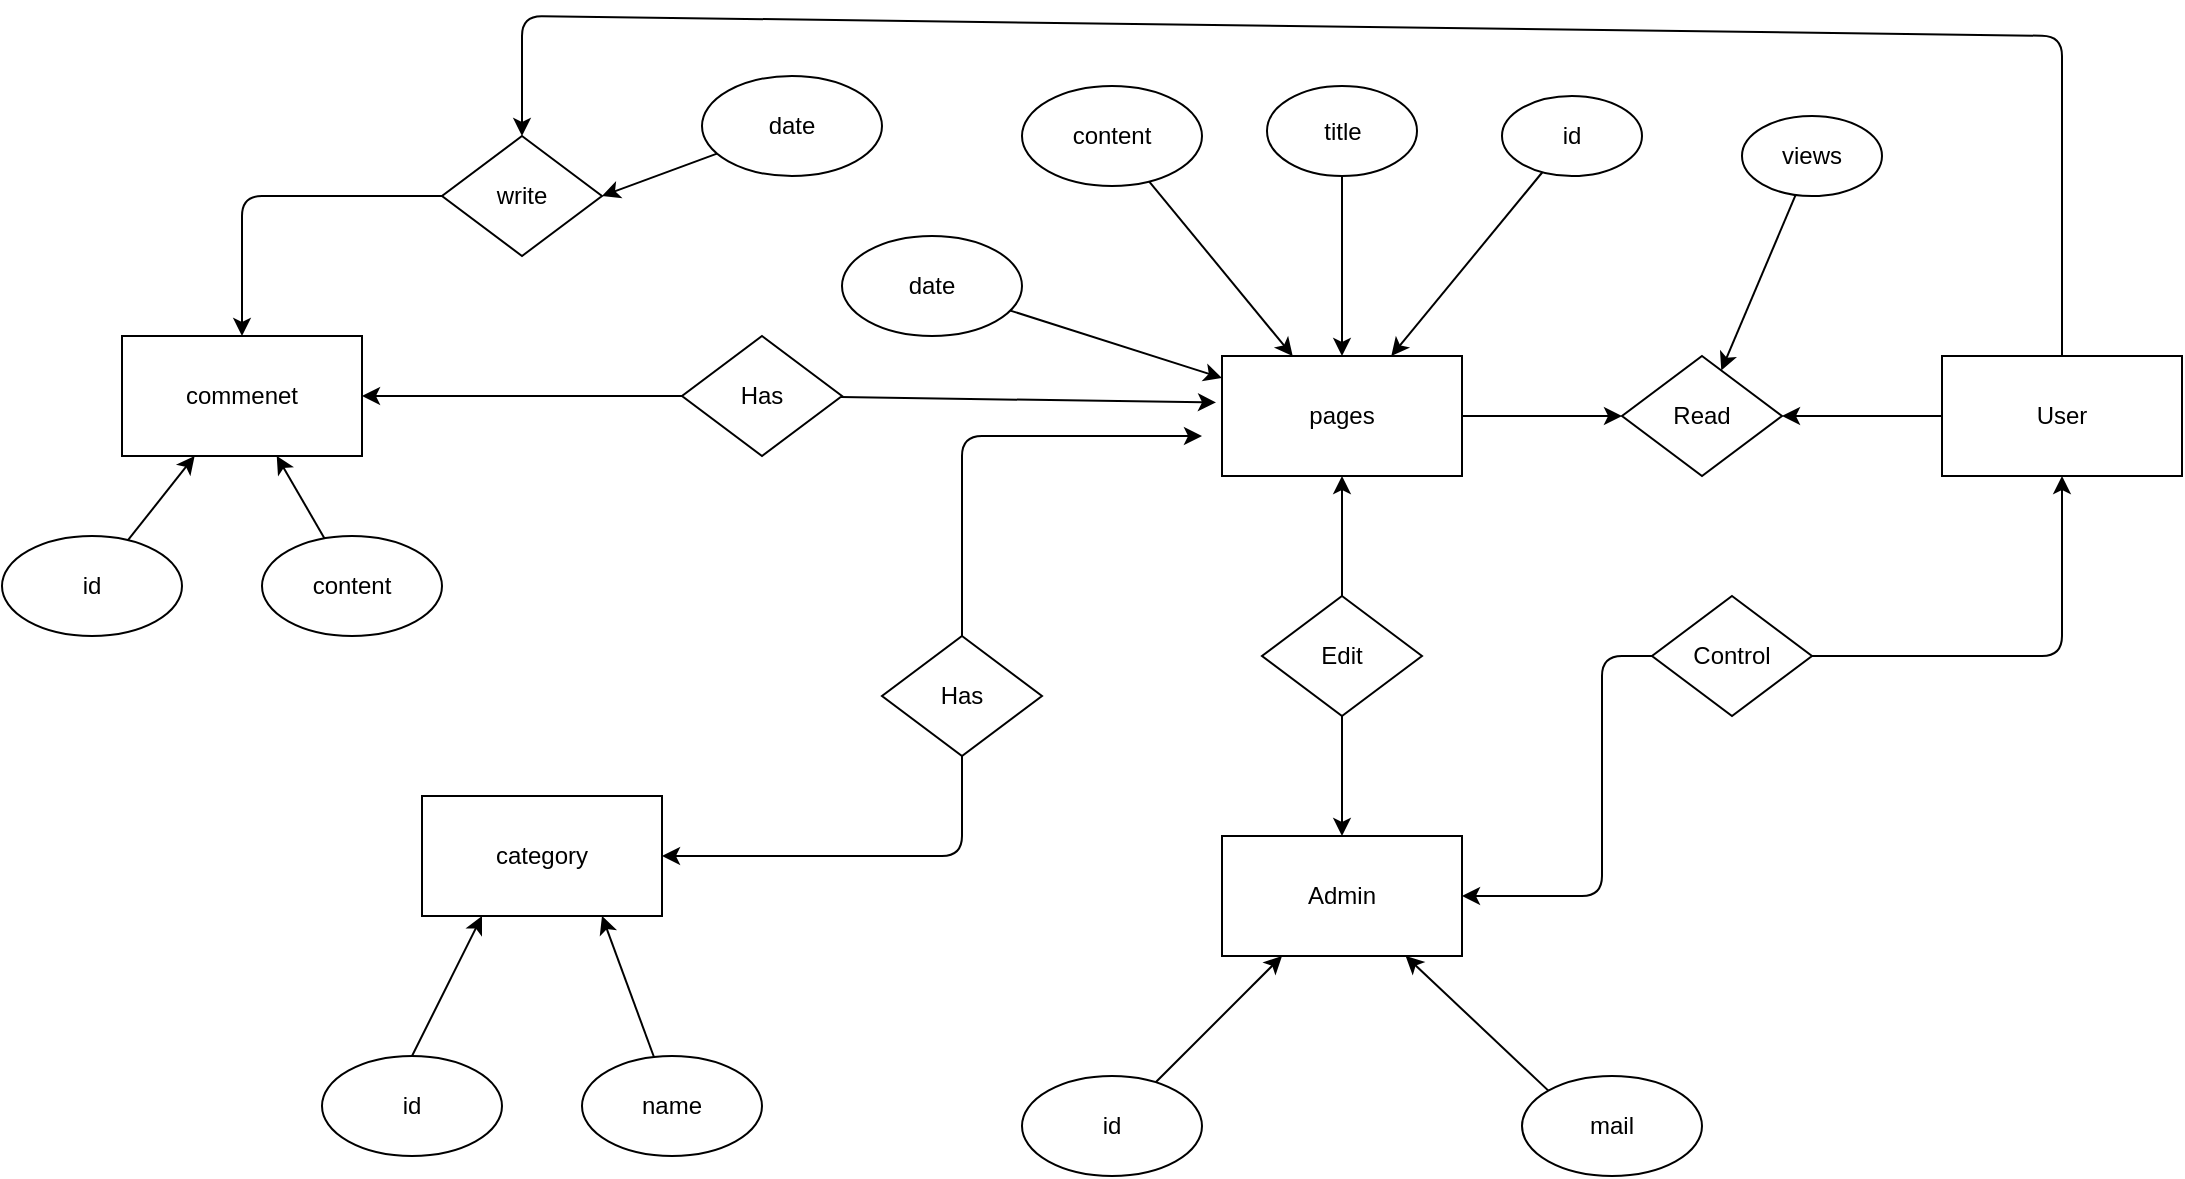 <mxfile>
    <diagram id="RWboQkBINTDtPP2XNWBB" name="Page-1">
        <mxGraphModel dx="1634" dy="1638" grid="1" gridSize="10" guides="1" tooltips="1" connect="1" arrows="1" fold="1" page="1" pageScale="1" pageWidth="850" pageHeight="1100" math="0" shadow="0">
            <root>
                <mxCell id="0"/>
                <mxCell id="1" parent="0"/>
                <mxCell id="6" style="edgeStyle=none;html=1;exitX=1;exitY=0.5;exitDx=0;exitDy=0;entryX=0;entryY=0.5;entryDx=0;entryDy=0;" parent="1" target="4" edge="1">
                    <mxGeometry relative="1" as="geometry">
                        <mxPoint x="330" y="150" as="sourcePoint"/>
                    </mxGeometry>
                </mxCell>
                <mxCell id="5" style="edgeStyle=none;html=1;exitX=0;exitY=0.5;exitDx=0;exitDy=0;" parent="1" target="4" edge="1">
                    <mxGeometry relative="1" as="geometry">
                        <mxPoint x="570" y="150" as="sourcePoint"/>
                    </mxGeometry>
                </mxCell>
                <mxCell id="4" value="Read" style="rhombus;whiteSpace=wrap;html=1;" parent="1" vertex="1">
                    <mxGeometry x="410" y="120" width="80" height="60" as="geometry"/>
                </mxCell>
                <mxCell id="12" value="" style="edgeStyle=none;html=1;" parent="1" source="7" target="8" edge="1">
                    <mxGeometry relative="1" as="geometry"/>
                </mxCell>
                <mxCell id="7" value="id" style="ellipse;whiteSpace=wrap;html=1;" parent="1" vertex="1">
                    <mxGeometry x="350" y="-10" width="70" height="40" as="geometry"/>
                </mxCell>
                <mxCell id="8" value="pages" style="rounded=0;whiteSpace=wrap;html=1;" parent="1" vertex="1">
                    <mxGeometry x="210" y="120" width="120" height="60" as="geometry"/>
                </mxCell>
                <mxCell id="61" style="edgeStyle=none;html=1;exitX=0.5;exitY=0;exitDx=0;exitDy=0;entryX=0.5;entryY=0;entryDx=0;entryDy=0;" edge="1" parent="1" source="9" target="60">
                    <mxGeometry relative="1" as="geometry">
                        <mxPoint x="-120" y="-10" as="targetPoint"/>
                        <Array as="points">
                            <mxPoint x="630" y="-40"/>
                            <mxPoint x="-140" y="-50"/>
                        </Array>
                    </mxGeometry>
                </mxCell>
                <mxCell id="9" value="User" style="rounded=0;whiteSpace=wrap;html=1;" parent="1" vertex="1">
                    <mxGeometry x="570" y="120" width="120" height="60" as="geometry"/>
                </mxCell>
                <mxCell id="13" value="" style="edgeStyle=none;html=1;" parent="1" source="10" target="8" edge="1">
                    <mxGeometry relative="1" as="geometry"/>
                </mxCell>
                <mxCell id="10" value="title&lt;span style=&quot;color: rgba(0, 0, 0, 0); font-family: monospace; font-size: 0px; text-align: start;&quot;&gt;%3CmxGraphModel%3E%3Croot%3E%3CmxCell%20id%3D%220%22%2F%3E%3CmxCell%20id%3D%221%22%20parent%3D%220%22%2F%3E%3CmxCell%20id%3D%222%22%20value%3D%22id%22%20style%3D%22ellipse%3BwhiteSpace%3Dwrap%3Bhtml%3D1%3B%22%20vertex%3D%221%22%20parent%3D%221%22%3E%3CmxGeometry%20x%3D%22140%22%20y%3D%22190%22%20width%3D%2260%22%20height%3D%2230%22%20as%3D%22geometry%22%2F%3E%3C%2FmxCell%3E%3C%2Froot%3E%3C%2FmxGraphModel%3E&lt;/span&gt;" style="ellipse;whiteSpace=wrap;html=1;" parent="1" vertex="1">
                    <mxGeometry x="232.5" y="-15" width="75" height="45" as="geometry"/>
                </mxCell>
                <mxCell id="14" value="" style="edgeStyle=none;html=1;" parent="1" source="11" target="8" edge="1">
                    <mxGeometry relative="1" as="geometry"/>
                </mxCell>
                <mxCell id="11" value="content" style="ellipse;whiteSpace=wrap;html=1;" parent="1" vertex="1">
                    <mxGeometry x="110" y="-15" width="90" height="50" as="geometry"/>
                </mxCell>
                <mxCell id="17" value="" style="edgeStyle=none;html=1;" parent="1" source="16" target="4" edge="1">
                    <mxGeometry relative="1" as="geometry"/>
                </mxCell>
                <mxCell id="16" value="views" style="ellipse;whiteSpace=wrap;html=1;" parent="1" vertex="1">
                    <mxGeometry x="470" width="70" height="40" as="geometry"/>
                </mxCell>
                <mxCell id="19" value="" style="edgeStyle=none;html=1;" parent="1" source="18" target="8" edge="1">
                    <mxGeometry relative="1" as="geometry"/>
                </mxCell>
                <mxCell id="18" value="date" style="ellipse;whiteSpace=wrap;html=1;" parent="1" vertex="1">
                    <mxGeometry x="20" y="60" width="90" height="50" as="geometry"/>
                </mxCell>
                <mxCell id="30" value="Admin" style="rounded=0;whiteSpace=wrap;html=1;" parent="1" vertex="1">
                    <mxGeometry x="210" y="360" width="120" height="60" as="geometry"/>
                </mxCell>
                <mxCell id="32" value="" style="edgeStyle=none;html=1;" parent="1" source="31" target="8" edge="1">
                    <mxGeometry relative="1" as="geometry"/>
                </mxCell>
                <mxCell id="33" value="" style="edgeStyle=none;html=1;" parent="1" source="31" target="30" edge="1">
                    <mxGeometry relative="1" as="geometry"/>
                </mxCell>
                <mxCell id="31" value="Edit" style="rhombus;whiteSpace=wrap;html=1;" parent="1" vertex="1">
                    <mxGeometry x="230" y="240" width="80" height="60" as="geometry"/>
                </mxCell>
                <mxCell id="36" value="" style="edgeStyle=none;html=1;" parent="1" source="34" target="30" edge="1">
                    <mxGeometry relative="1" as="geometry"/>
                </mxCell>
                <mxCell id="34" value="id" style="ellipse;whiteSpace=wrap;html=1;" parent="1" vertex="1">
                    <mxGeometry x="110" y="480" width="90" height="50" as="geometry"/>
                </mxCell>
                <mxCell id="37" style="edgeStyle=none;html=1;exitX=0;exitY=0;exitDx=0;exitDy=0;" parent="1" source="35" target="30" edge="1">
                    <mxGeometry relative="1" as="geometry"/>
                </mxCell>
                <mxCell id="35" value="mail" style="ellipse;whiteSpace=wrap;html=1;" parent="1" vertex="1">
                    <mxGeometry x="360" y="480" width="90" height="50" as="geometry"/>
                </mxCell>
                <mxCell id="39" style="edgeStyle=none;html=1;entryX=1;entryY=0.5;entryDx=0;entryDy=0;exitX=0;exitY=0.5;exitDx=0;exitDy=0;" parent="1" source="38" target="30" edge="1">
                    <mxGeometry relative="1" as="geometry">
                        <mxPoint x="420" y="290" as="sourcePoint"/>
                        <Array as="points">
                            <mxPoint x="400" y="270"/>
                            <mxPoint x="400" y="390"/>
                        </Array>
                    </mxGeometry>
                </mxCell>
                <mxCell id="40" style="edgeStyle=none;html=1;exitX=1;exitY=0.5;exitDx=0;exitDy=0;entryX=0.5;entryY=1;entryDx=0;entryDy=0;" parent="1" source="38" target="9" edge="1">
                    <mxGeometry relative="1" as="geometry">
                        <Array as="points">
                            <mxPoint x="630" y="270"/>
                        </Array>
                    </mxGeometry>
                </mxCell>
                <mxCell id="38" value="Control" style="rhombus;whiteSpace=wrap;html=1;" parent="1" vertex="1">
                    <mxGeometry x="425" y="240" width="80" height="60" as="geometry"/>
                </mxCell>
                <mxCell id="41" value="category" style="rounded=0;whiteSpace=wrap;html=1;" parent="1" vertex="1">
                    <mxGeometry x="-190" y="340" width="120" height="60" as="geometry"/>
                </mxCell>
                <mxCell id="45" value="" style="edgeStyle=none;html=1;entryX=0.75;entryY=1;entryDx=0;entryDy=0;" parent="1" source="42" target="41" edge="1">
                    <mxGeometry relative="1" as="geometry"/>
                </mxCell>
                <mxCell id="42" value="name&lt;span style=&quot;color: rgba(0, 0, 0, 0); font-family: monospace; font-size: 0px; text-align: start;&quot;&gt;%3CmxGraphModel%3E%3Croot%3E%3CmxCell%20id%3D%220%22%2F%3E%3CmxCell%20id%3D%221%22%20parent%3D%220%22%2F%3E%3CmxCell%20id%3D%222%22%20value%3D%22category%22%20style%3D%22ellipse%3BwhiteSpace%3Dwrap%3Bhtml%3D1%3B%22%20vertex%3D%221%22%20parent%3D%221%22%3E%3CmxGeometry%20x%3D%2260%22%20y%3D%22220%22%20width%3D%2290%22%20height%3D%2250%22%20as%3D%22geometry%22%2F%3E%3C%2FmxCell%3E%3C%2Froot%3E%3C%2FmxGraphModel%3E&lt;/span&gt;" style="ellipse;whiteSpace=wrap;html=1;" parent="1" vertex="1">
                    <mxGeometry x="-110" y="470" width="90" height="50" as="geometry"/>
                </mxCell>
                <mxCell id="44" style="edgeStyle=none;html=1;exitX=0.5;exitY=0;exitDx=0;exitDy=0;entryX=0.25;entryY=1;entryDx=0;entryDy=0;" parent="1" source="43" target="41" edge="1">
                    <mxGeometry relative="1" as="geometry"/>
                </mxCell>
                <mxCell id="43" value="id" style="ellipse;whiteSpace=wrap;html=1;" parent="1" vertex="1">
                    <mxGeometry x="-240" y="470" width="90" height="50" as="geometry"/>
                </mxCell>
                <mxCell id="48" style="edgeStyle=none;html=1;exitX=0.5;exitY=0;exitDx=0;exitDy=0;" parent="1" source="47" edge="1">
                    <mxGeometry relative="1" as="geometry">
                        <Array as="points">
                            <mxPoint x="80" y="160"/>
                        </Array>
                        <mxPoint x="200" y="160" as="targetPoint"/>
                    </mxGeometry>
                </mxCell>
                <mxCell id="49" style="edgeStyle=none;html=1;exitX=0.5;exitY=1;exitDx=0;exitDy=0;entryX=1;entryY=0.5;entryDx=0;entryDy=0;" parent="1" source="47" target="41" edge="1">
                    <mxGeometry relative="1" as="geometry">
                        <Array as="points">
                            <mxPoint x="80" y="370"/>
                        </Array>
                    </mxGeometry>
                </mxCell>
                <mxCell id="47" value="Has" style="rhombus;whiteSpace=wrap;html=1;" parent="1" vertex="1">
                    <mxGeometry x="40" y="260" width="80" height="60" as="geometry"/>
                </mxCell>
                <mxCell id="50" value="commenet" style="rounded=0;whiteSpace=wrap;html=1;" vertex="1" parent="1">
                    <mxGeometry x="-340" y="110" width="120" height="60" as="geometry"/>
                </mxCell>
                <mxCell id="53" value="" style="edgeStyle=none;html=1;" edge="1" parent="1" source="51" target="50">
                    <mxGeometry relative="1" as="geometry"/>
                </mxCell>
                <mxCell id="51" value="id" style="ellipse;whiteSpace=wrap;html=1;" vertex="1" parent="1">
                    <mxGeometry x="-400" y="210" width="90" height="50" as="geometry"/>
                </mxCell>
                <mxCell id="54" value="" style="edgeStyle=none;html=1;" edge="1" parent="1" source="52" target="50">
                    <mxGeometry relative="1" as="geometry"/>
                </mxCell>
                <mxCell id="52" value="content" style="ellipse;whiteSpace=wrap;html=1;" vertex="1" parent="1">
                    <mxGeometry x="-270" y="210" width="90" height="50" as="geometry"/>
                </mxCell>
                <mxCell id="56" value="" style="edgeStyle=none;html=1;entryX=1;entryY=0.5;entryDx=0;entryDy=0;" edge="1" parent="1" source="55" target="60">
                    <mxGeometry relative="1" as="geometry"/>
                </mxCell>
                <mxCell id="55" value="date" style="ellipse;whiteSpace=wrap;html=1;" vertex="1" parent="1">
                    <mxGeometry x="-50" y="-20" width="90" height="50" as="geometry"/>
                </mxCell>
                <mxCell id="58" value="" style="edgeStyle=none;html=1;" edge="1" parent="1" source="57" target="50">
                    <mxGeometry relative="1" as="geometry"/>
                </mxCell>
                <mxCell id="59" value="" style="edgeStyle=none;html=1;entryX=-0.025;entryY=0.387;entryDx=0;entryDy=0;entryPerimeter=0;" edge="1" parent="1" source="57" target="8">
                    <mxGeometry relative="1" as="geometry"/>
                </mxCell>
                <mxCell id="57" value="Has" style="rhombus;whiteSpace=wrap;html=1;" vertex="1" parent="1">
                    <mxGeometry x="-60" y="110" width="80" height="60" as="geometry"/>
                </mxCell>
                <mxCell id="64" style="edgeStyle=none;html=1;exitX=0;exitY=0.5;exitDx=0;exitDy=0;entryX=0.5;entryY=0;entryDx=0;entryDy=0;" edge="1" parent="1" source="60" target="50">
                    <mxGeometry relative="1" as="geometry">
                        <Array as="points">
                            <mxPoint x="-280" y="40"/>
                        </Array>
                    </mxGeometry>
                </mxCell>
                <mxCell id="60" value="write" style="rhombus;whiteSpace=wrap;html=1;" vertex="1" parent="1">
                    <mxGeometry x="-180" y="10" width="80" height="60" as="geometry"/>
                </mxCell>
            </root>
        </mxGraphModel>
    </diagram>
</mxfile>